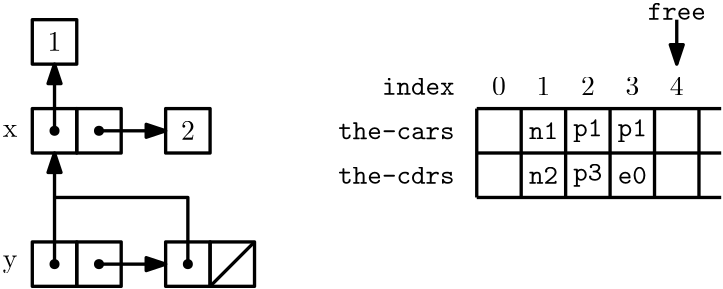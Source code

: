 <?xml version="1.0"?>
<!DOCTYPE ipe SYSTEM "ipe.dtd">
<ipe version="70206" creator="Ipe 7.2.7">
<info created="D:20190530003308" modified="D:20190531204726"/>
<ipestyle name="basic">
<symbol name="arrow/arc(spx)">
<path stroke="sym-stroke" fill="sym-stroke" pen="sym-pen">
0 0 m
-1 0.333 l
-1 -0.333 l
h
</path>
</symbol>
<symbol name="arrow/farc(spx)">
<path stroke="sym-stroke" fill="white" pen="sym-pen">
0 0 m
-1 0.333 l
-1 -0.333 l
h
</path>
</symbol>
<symbol name="arrow/ptarc(spx)">
<path stroke="sym-stroke" fill="sym-stroke" pen="sym-pen">
0 0 m
-1 0.333 l
-0.8 0 l
-1 -0.333 l
h
</path>
</symbol>
<symbol name="arrow/fptarc(spx)">
<path stroke="sym-stroke" fill="white" pen="sym-pen">
0 0 m
-1 0.333 l
-0.8 0 l
-1 -0.333 l
h
</path>
</symbol>
<symbol name="mark/circle(sx)" transformations="translations">
<path fill="sym-stroke">
0.6 0 0 0.6 0 0 e
0.4 0 0 0.4 0 0 e
</path>
</symbol>
<symbol name="mark/disk(sx)" transformations="translations">
<path fill="sym-stroke">
0.6 0 0 0.6 0 0 e
</path>
</symbol>
<symbol name="mark/fdisk(sfx)" transformations="translations">
<group>
<path fill="sym-fill">
0.5 0 0 0.5 0 0 e
</path>
<path fill="sym-stroke" fillrule="eofill">
0.6 0 0 0.6 0 0 e
0.4 0 0 0.4 0 0 e
</path>
</group>
</symbol>
<symbol name="mark/box(sx)" transformations="translations">
<path fill="sym-stroke" fillrule="eofill">
-0.6 -0.6 m
0.6 -0.6 l
0.6 0.6 l
-0.6 0.6 l
h
-0.4 -0.4 m
0.4 -0.4 l
0.4 0.4 l
-0.4 0.4 l
h
</path>
</symbol>
<symbol name="mark/square(sx)" transformations="translations">
<path fill="sym-stroke">
-0.6 -0.6 m
0.6 -0.6 l
0.6 0.6 l
-0.6 0.6 l
h
</path>
</symbol>
<symbol name="mark/fsquare(sfx)" transformations="translations">
<group>
<path fill="sym-fill">
-0.5 -0.5 m
0.5 -0.5 l
0.5 0.5 l
-0.5 0.5 l
h
</path>
<path fill="sym-stroke" fillrule="eofill">
-0.6 -0.6 m
0.6 -0.6 l
0.6 0.6 l
-0.6 0.6 l
h
-0.4 -0.4 m
0.4 -0.4 l
0.4 0.4 l
-0.4 0.4 l
h
</path>
</group>
</symbol>
<symbol name="mark/cross(sx)" transformations="translations">
<group>
<path fill="sym-stroke">
-0.43 -0.57 m
0.57 0.43 l
0.43 0.57 l
-0.57 -0.43 l
h
</path>
<path fill="sym-stroke">
-0.43 0.57 m
0.57 -0.43 l
0.43 -0.57 l
-0.57 0.43 l
h
</path>
</group>
</symbol>
<symbol name="arrow/fnormal(spx)">
<path stroke="sym-stroke" fill="white" pen="sym-pen">
0 0 m
-1 0.333 l
-1 -0.333 l
h
</path>
</symbol>
<symbol name="arrow/pointed(spx)">
<path stroke="sym-stroke" fill="sym-stroke" pen="sym-pen">
0 0 m
-1 0.333 l
-0.8 0 l
-1 -0.333 l
h
</path>
</symbol>
<symbol name="arrow/fpointed(spx)">
<path stroke="sym-stroke" fill="white" pen="sym-pen">
0 0 m
-1 0.333 l
-0.8 0 l
-1 -0.333 l
h
</path>
</symbol>
<symbol name="arrow/linear(spx)">
<path stroke="sym-stroke" pen="sym-pen">
-1 0.333 m
0 0 l
-1 -0.333 l
</path>
</symbol>
<symbol name="arrow/fdouble(spx)">
<path stroke="sym-stroke" fill="white" pen="sym-pen">
0 0 m
-1 0.333 l
-1 -0.333 l
h
-1 0 m
-2 0.333 l
-2 -0.333 l
h
</path>
</symbol>
<symbol name="arrow/double(spx)">
<path stroke="sym-stroke" fill="sym-stroke" pen="sym-pen">
0 0 m
-1 0.333 l
-1 -0.333 l
h
-1 0 m
-2 0.333 l
-2 -0.333 l
h
</path>
</symbol>
<pen name="heavier" value="0.8"/>
<pen name="fat" value="1.2"/>
<pen name="ultrafat" value="2"/>
<symbolsize name="large" value="5"/>
<symbolsize name="small" value="2"/>
<symbolsize name="tiny" value="1.1"/>
<arrowsize name="large" value="10"/>
<arrowsize name="small" value="5"/>
<arrowsize name="tiny" value="3"/>
<color name="red" value="1 0 0"/>
<color name="green" value="0 1 0"/>
<color name="blue" value="0 0 1"/>
<color name="yellow" value="1 1 0"/>
<color name="orange" value="1 0.647 0"/>
<color name="gold" value="1 0.843 0"/>
<color name="purple" value="0.627 0.125 0.941"/>
<color name="gray" value="0.745"/>
<color name="brown" value="0.647 0.165 0.165"/>
<color name="navy" value="0 0 0.502"/>
<color name="pink" value="1 0.753 0.796"/>
<color name="seagreen" value="0.18 0.545 0.341"/>
<color name="turquoise" value="0.251 0.878 0.816"/>
<color name="violet" value="0.933 0.51 0.933"/>
<color name="darkblue" value="0 0 0.545"/>
<color name="darkcyan" value="0 0.545 0.545"/>
<color name="darkgray" value="0.663"/>
<color name="darkgreen" value="0 0.392 0"/>
<color name="darkmagenta" value="0.545 0 0.545"/>
<color name="darkorange" value="1 0.549 0"/>
<color name="darkred" value="0.545 0 0"/>
<color name="lightblue" value="0.678 0.847 0.902"/>
<color name="lightcyan" value="0.878 1 1"/>
<color name="lightgray" value="0.827"/>
<color name="lightgreen" value="0.565 0.933 0.565"/>
<color name="lightyellow" value="1 1 0.878"/>
<dashstyle name="dashed" value="[4] 0"/>
<dashstyle name="dotted" value="[1 3] 0"/>
<dashstyle name="dash dotted" value="[4 2 1 2] 0"/>
<dashstyle name="dash dot dotted" value="[4 2 1 2 1 2] 0"/>
<textsize name="large" value="\large"/>
<textsize name="Large" value="\Large"/>
<textsize name="LARGE" value="\LARGE"/>
<textsize name="huge" value="\huge"/>
<textsize name="Huge" value="\Huge"/>
<textsize name="small" value="\small"/>
<textsize name="footnote" value="\footnotesize"/>
<textsize name="tiny" value="\tiny"/>
<textstyle name="center" begin="\begin{center}" end="\end{center}"/>
<textstyle name="itemize" begin="\begin{itemize}" end="\end{itemize}"/>
<textstyle name="item" begin="\begin{itemize}\item{}" end="\end{itemize}"/>
<gridsize name="4 pts" value="4"/>
<gridsize name="8 pts (~3 mm)" value="8"/>
<gridsize name="16 pts (~6 mm)" value="16"/>
<gridsize name="32 pts (~12 mm)" value="32"/>
<gridsize name="10 pts (~3.5 mm)" value="10"/>
<gridsize name="20 pts (~7 mm)" value="20"/>
<gridsize name="14 pts (~5 mm)" value="14"/>
<gridsize name="28 pts (~10 mm)" value="28"/>
<gridsize name="56 pts (~20 mm)" value="56"/>
<anglesize name="90 deg" value="90"/>
<anglesize name="60 deg" value="60"/>
<anglesize name="45 deg" value="45"/>
<anglesize name="30 deg" value="30"/>
<anglesize name="22.5 deg" value="22.5"/>
<opacity name="10%" value="0.1"/>
<opacity name="30%" value="0.3"/>
<opacity name="50%" value="0.5"/>
<opacity name="75%" value="0.75"/>
<tiling name="falling" angle="-60" step="4" width="1"/>
<tiling name="rising" angle="30" step="4" width="1"/>
</ipestyle>
<page>
<layer name="alpha"/>
<view layers="alpha" active="alpha"/>
<text layer="alpha" matrix="1 0 0 1 -24 8" transformations="translations" pos="80 752" stroke="black" type="label" width="5.258" height="4.289" depth="0" halign="center" valign="center">x</text>
<path stroke="black" pen="fat">
64 768 m
64 752 l
80 752 l
80 768 l
h
</path>
<path stroke="black" pen="fat">
80 768 m
80 752 l
96 752 l
96 768 l
h
</path>
<path matrix="1 0 0 1 0 32" stroke="black" pen="fat">
64 768 m
64 752 l
80 752 l
80 768 l
h
</path>
<path matrix="1 0 0 1 48 0" stroke="black" pen="fat">
64 768 m
64 752 l
80 752 l
80 768 l
h
</path>
<path stroke="black" pen="fat" arrow="normal/normal">
88 760 m
112 760 l
</path>
<path stroke="black" pen="fat" arrow="normal/normal">
72 760 m
72 784 l
</path>
<use name="mark/disk(sx)" pos="72 760" size="normal" stroke="black"/>
<use name="mark/disk(sx)" pos="88 760" size="normal" stroke="black"/>
<text transformations="translations" pos="72 792" stroke="black" type="label" width="4.981" height="6.42" depth="0" halign="center" valign="center">1</text>
<text transformations="translations" pos="120 760" stroke="black" type="label" width="4.981" height="6.42" depth="0" halign="center" valign="center">2</text>
<path matrix="1 0 0 1 0 -48" stroke="black" pen="fat">
64 768 m
64 752 l
80 752 l
80 768 l
h
</path>
<path matrix="1 0 0 1 0 -48" stroke="black" pen="fat">
80 768 m
80 752 l
96 752 l
96 768 l
h
</path>
<path matrix="1 0 0 1 48 -48" stroke="black" pen="fat">
64 768 m
64 752 l
80 752 l
80 768 l
h
</path>
<path matrix="1 0 0 1 48 -48" stroke="black" pen="fat">
80 768 m
80 752 l
96 752 l
96 768 l
h
</path>
<path stroke="black" pen="fat">
128 704 m
144 720 l
</path>
<path stroke="black" pen="fat" arrow="normal/normal">
72 712 m
72 752 l
</path>
<use name="mark/disk(sx)" pos="72 712" size="normal" stroke="black"/>
<use name="mark/disk(sx)" pos="88 712" size="normal" stroke="black"/>
<use name="mark/disk(sx)" pos="120 712" size="normal" stroke="black"/>
<path stroke="black" pen="fat" arrow="normal/normal">
88 712 m
112 712 l
</path>
<path stroke="black" pen="fat">
120 712 m
120 736 l
72 736 l
</path>
<text matrix="1 0 0 1 -24 -40" transformations="translations" pos="80 752" stroke="black" type="label" width="5.258" height="4.297" depth="1.93" halign="center" valign="center">y</text>
<text matrix="1 0 0 1 16 0" transformations="translations" pos="232 776" stroke="black" type="label" width="4.981" height="6.42" depth="0" halign="center" valign="center">1</text>
<path stroke="black" pen="fat">
224 768 m
312 768 l
</path>
<path stroke="black" pen="fat">
224 752 m
312 752 l
</path>
<path stroke="black" pen="fat">
224 736 m
312 736 l
</path>
<path stroke="black" pen="fat">
224 768 m
224 736 l
</path>
<path stroke="black" pen="fat">
240 768 m
240 736 l
</path>
<path stroke="black" pen="fat">
256 768 m
256 736 l
</path>
<path stroke="black" pen="fat">
272 768 m
272 736 l
</path>
<path stroke="black" pen="fat">
288 768 m
288 736 l
</path>
<path stroke="black" pen="fat">
304 768 m
304 736 l
</path>
<text matrix="1 0 0 1 32 0" transformations="translations" pos="232 776" stroke="black" type="label" width="4.981" height="6.42" depth="0" halign="center" valign="center">2</text>
<text transformations="translations" pos="216 776" stroke="black" type="label" width="26.152" height="6.088" depth="0" halign="right" valign="center">\verb|index|</text>
<text matrix="1 0 0 1 0 -16" transformations="translations" pos="216 776" stroke="black" type="label" width="41.843" height="6.088" depth="0" halign="right" valign="center">\verb|the-cars|</text>
<text matrix="1 0 0 1 0 -32" transformations="translations" pos="216 776" stroke="black" type="label" width="41.843" height="6.088" depth="0" halign="right" valign="center">\verb|the-cdrs|</text>
<text transformations="translations" pos="232 776" stroke="black" type="label" width="4.981" height="6.42" depth="0" halign="center" valign="center">0</text>
<text transformations="translations" pos="248 760" stroke="black" type="label" width="10.461" height="6.088" depth="0" halign="center" valign="center">\verb|n1|</text>
<text matrix="1 0 0 1 0 -16" transformations="translations" pos="248 760" stroke="black" type="label" width="10.461" height="6.088" depth="0" halign="center" valign="center">\verb|n2|</text>
<text matrix="1 0 0 1 16 -16" transformations="translations" pos="248 760" stroke="black" type="label" width="10.461" height="6.092" depth="2.21" halign="center" valign="center">\verb|p3|</text>
<text matrix="1 0 0 1 32 -16" transformations="translations" pos="248 760" stroke="black" type="label" width="10.461" height="6.088" depth="0" halign="center" valign="center">\verb|e0|</text>
<text matrix="1 0 0 1 16 0" transformations="translations" pos="248 760" stroke="black" type="label" width="10.461" height="6.092" depth="2.21" halign="center" valign="center">\verb|p1|</text>
<text matrix="1 0 0 1 32 0" transformations="translations" pos="248 760" stroke="black" type="label" width="10.461" height="6.092" depth="2.21" halign="center" valign="center">\verb|p1|</text>
<text matrix="1 0 0 1 48 0" transformations="translations" pos="232 776" stroke="black" type="label" width="4.981" height="6.42" depth="0" halign="center" valign="center">3</text>
<text matrix="1 0 0 1 64 0" transformations="translations" pos="232 776" stroke="black" type="label" width="4.981" height="6.42" depth="0" halign="center" valign="center">4</text>
<path stroke="black" pen="fat" arrow="normal/normal">
296 800 m
296 784 l
</path>
<text transformations="translations" pos="296 800" stroke="black" type="label" width="20.921" height="6.088" depth="0" halign="center" valign="bottom">\verb|free|</text>
</page>
</ipe>
